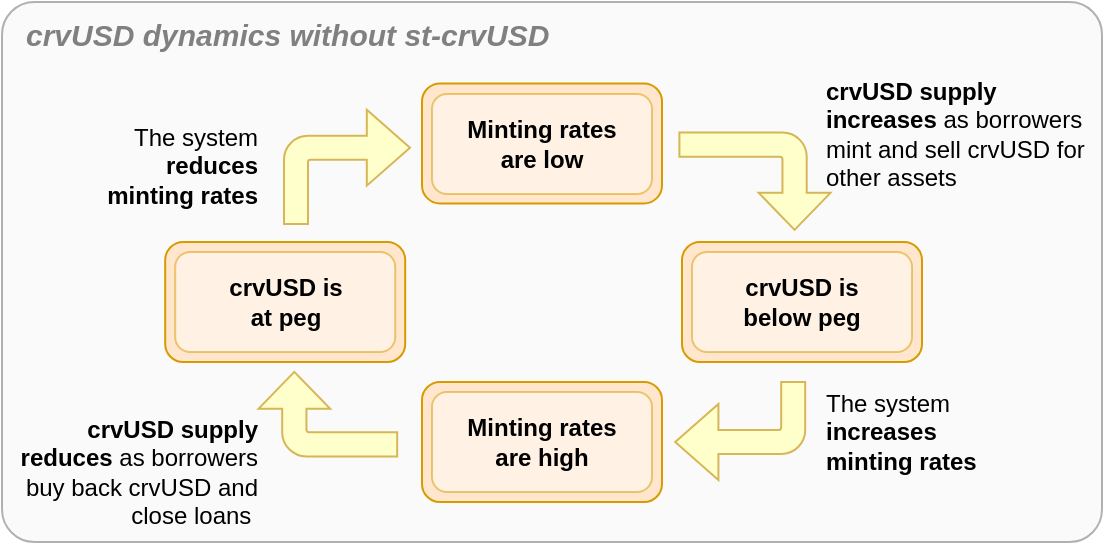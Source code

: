 <mxfile version="21.6.5" type="device">
  <diagram name="Page-1" id="bgyYiAvPLvNy4FUmHqp5">
    <mxGraphModel dx="650" dy="2401" grid="1" gridSize="10" guides="1" tooltips="1" connect="0" arrows="0" fold="1" page="1" pageScale="1" pageWidth="1060" pageHeight="2000" math="0" shadow="0">
      <root>
        <mxCell id="0" />
        <mxCell id="1" parent="0" />
        <mxCell id="_Hki0LezCygjLe85w0sc-22" value="" style="rounded=1;whiteSpace=wrap;html=1;arcSize=6;opacity=30;fillColor=#EDEDED;" parent="1" vertex="1">
          <mxGeometry x="190" y="-310" width="550" height="270" as="geometry" />
        </mxCell>
        <mxCell id="_Hki0LezCygjLe85w0sc-1" value="" style="rounded=1;whiteSpace=wrap;html=1;strokeWidth=1;fillColor=#FFE6CC;fontStyle=1;strokeColor=#D79B00;" parent="1" vertex="1">
          <mxGeometry x="400" y="-269.3" width="120" height="60" as="geometry" />
        </mxCell>
        <mxCell id="_Hki0LezCygjLe85w0sc-2" value="" style="rounded=1;whiteSpace=wrap;html=1;strokeWidth=1;fillColor=#FFE6CC;fontStyle=1;strokeColor=#D79B00;" parent="1" vertex="1">
          <mxGeometry x="400" y="-120" width="120" height="60" as="geometry" />
        </mxCell>
        <mxCell id="_Hki0LezCygjLe85w0sc-4" value="" style="rounded=1;whiteSpace=wrap;html=1;strokeWidth=1;fillColor=#FFE6CC;fontStyle=1;strokeColor=#D79B00;" parent="1" vertex="1">
          <mxGeometry x="530" y="-190" width="120" height="60" as="geometry" />
        </mxCell>
        <mxCell id="_Hki0LezCygjLe85w0sc-5" value="" style="rounded=1;whiteSpace=wrap;html=1;strokeWidth=1;fillColor=#FFE6CC;fontStyle=1;strokeColor=#D79B00;" parent="1" vertex="1">
          <mxGeometry x="271.6" y="-190" width="120" height="60" as="geometry" />
        </mxCell>
        <mxCell id="_Hki0LezCygjLe85w0sc-12" value="" style="html=1;shadow=0;dashed=0;align=center;verticalAlign=middle;shape=mxgraph.arrows2.bendArrow;dy=6.06;dx=18.51;notch=0;arrowHead=35.89;rounded=1;rotation=90;fillColor=#FFFFCC;fontColor=default;strokeColor=#d6b656;" parent="1" vertex="1">
          <mxGeometry x="542.13" y="-258.17" width="48.68" height="75.53" as="geometry" />
        </mxCell>
        <mxCell id="_Hki0LezCygjLe85w0sc-14" value="" style="html=1;shadow=0;dashed=0;align=center;verticalAlign=middle;shape=mxgraph.arrows2.bendArrow;dy=6;dx=21.6;notch=0;arrowHead=38;rounded=1;rotation=-180;fillColor=#FFFFCC;fontColor=default;strokeColor=#d6b656;" parent="1" vertex="1">
          <mxGeometry x="526.6" y="-120" width="65" height="49" as="geometry" />
        </mxCell>
        <mxCell id="_Hki0LezCygjLe85w0sc-15" value="&lt;b style=&quot;border-color: var(--border-color); text-align: right;&quot;&gt;crvUSD supply increases&lt;/b&gt;&lt;span style=&quot;border-color: var(--border-color); text-align: right;&quot;&gt; as&lt;/span&gt;&amp;nbsp;borrowers mint and sell crvUSD for other assets" style="text;html=1;strokeColor=none;fillColor=none;align=left;verticalAlign=middle;whiteSpace=wrap;rounded=0;" parent="1" vertex="1">
          <mxGeometry x="600" y="-279.3" width="140" height="70" as="geometry" />
        </mxCell>
        <mxCell id="_Hki0LezCygjLe85w0sc-16" value="The system &lt;b&gt;increases minting rates&lt;/b&gt;" style="text;html=1;strokeColor=none;fillColor=none;align=left;verticalAlign=middle;whiteSpace=wrap;rounded=0;" parent="1" vertex="1">
          <mxGeometry x="600" y="-130" width="80" height="70" as="geometry" />
        </mxCell>
        <mxCell id="_Hki0LezCygjLe85w0sc-17" value="&lt;b&gt;crvUSD supply reduces &lt;/b&gt;as&amp;nbsp;borrowers buy back crvUSD and close loans&amp;nbsp;" style="text;html=1;strokeColor=none;fillColor=none;align=right;verticalAlign=middle;whiteSpace=wrap;rounded=0;" parent="1" vertex="1">
          <mxGeometry x="190" y="-110" width="130" height="70" as="geometry" />
        </mxCell>
        <mxCell id="_Hki0LezCygjLe85w0sc-18" value="The system &lt;b&gt;reduces minting rates&lt;/b&gt;" style="text;html=1;strokeColor=none;fillColor=none;align=right;verticalAlign=middle;whiteSpace=wrap;rounded=0;" parent="1" vertex="1">
          <mxGeometry x="240" y="-262.59" width="80" height="70" as="geometry" />
        </mxCell>
        <mxCell id="_Hki0LezCygjLe85w0sc-19" value="" style="html=1;shadow=0;dashed=0;align=center;verticalAlign=middle;shape=mxgraph.arrows2.bendArrow;dy=6.06;dx=18.51;notch=0;arrowHead=35.89;rounded=1;rotation=-90;fillColor=#FFFFCC;fontColor=default;strokeColor=#d6b656;" parent="1" vertex="1">
          <mxGeometry x="331.75" y="-138.63" width="42.3" height="69.38" as="geometry" />
        </mxCell>
        <mxCell id="_Hki0LezCygjLe85w0sc-20" value="" style="html=1;shadow=0;dashed=0;align=center;verticalAlign=middle;shape=mxgraph.arrows2.bendArrow;dy=6;dx=21.6;notch=0;arrowHead=38;rounded=1;rotation=0;fillColor=#FFFFCC;strokeColor=#d6b656;" parent="1" vertex="1">
          <mxGeometry x="331" y="-256.18" width="63" height="57.18" as="geometry" />
        </mxCell>
        <mxCell id="pAeomG1ieeV7BzEHPzUW-1" value="&lt;font color=&quot;#808080&quot;&gt;crvUSD dynamics without st-crvUSD&amp;nbsp;&lt;/font&gt;" style="text;html=1;strokeColor=none;fillColor=none;align=left;verticalAlign=middle;whiteSpace=wrap;rounded=0;fontStyle=3;fontSize=15;" parent="1" vertex="1">
          <mxGeometry x="200" y="-309.3" width="273.4" height="30" as="geometry" />
        </mxCell>
        <mxCell id="pAeomG1ieeV7BzEHPzUW-2" value="&lt;b&gt;Minting rates&lt;br style=&quot;border-color: var(--border-color);&quot;&gt;are low&lt;/b&gt;" style="rounded=1;whiteSpace=wrap;html=1;fillColor=#FFFFFF;strokeColor=#D79B00;opacity=50;" parent="1" vertex="1">
          <mxGeometry x="405" y="-264" width="110" height="50" as="geometry" />
        </mxCell>
        <mxCell id="pAeomG1ieeV7BzEHPzUW-3" value="&lt;b&gt;crvUSD is&lt;br&gt;below peg&lt;/b&gt;" style="rounded=1;whiteSpace=wrap;html=1;fillColor=#FFFFFF;strokeColor=#D79B00;opacity=50;" parent="1" vertex="1">
          <mxGeometry x="535" y="-185" width="110" height="50" as="geometry" />
        </mxCell>
        <mxCell id="pAeomG1ieeV7BzEHPzUW-5" value="&lt;span&gt;Minting rates&lt;br&gt;&lt;/span&gt;are high" style="rounded=1;whiteSpace=wrap;html=1;fillColor=#FFFFFF;strokeColor=#D79B00;opacity=50;fontStyle=1" parent="1" vertex="1">
          <mxGeometry x="405" y="-115" width="110" height="50" as="geometry" />
        </mxCell>
        <mxCell id="pAeomG1ieeV7BzEHPzUW-6" value="&lt;b&gt;crvUSD is&lt;br&gt;at peg&lt;/b&gt;" style="rounded=1;whiteSpace=wrap;html=1;fillColor=#FFFFFF;strokeColor=#D79B00;opacity=50;" parent="1" vertex="1">
          <mxGeometry x="276.6" y="-185" width="110" height="50" as="geometry" />
        </mxCell>
      </root>
    </mxGraphModel>
  </diagram>
</mxfile>
